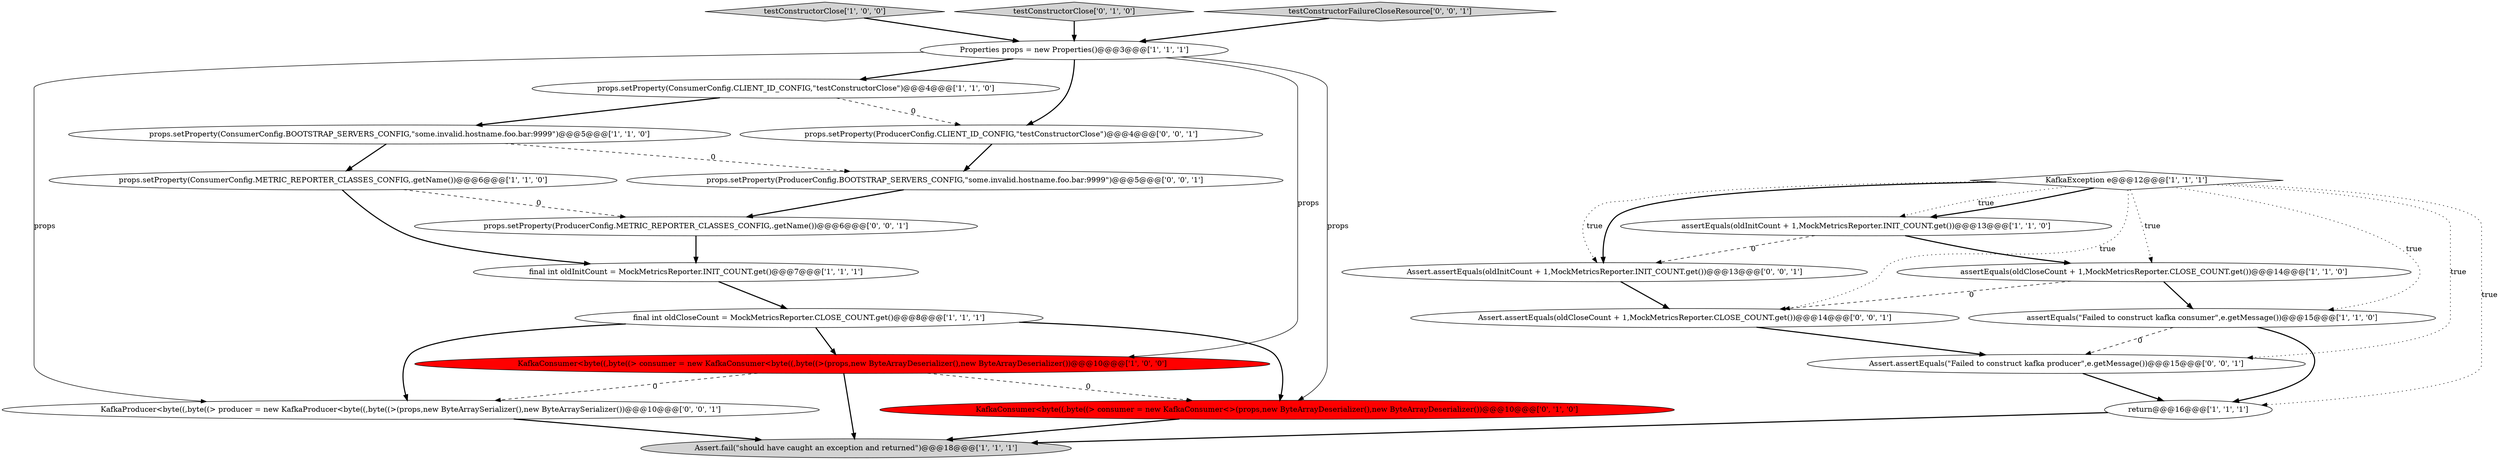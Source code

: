 digraph {
9 [style = filled, label = "Properties props = new Properties()@@@3@@@['1', '1', '1']", fillcolor = white, shape = ellipse image = "AAA0AAABBB1BBB"];
21 [style = filled, label = "KafkaProducer<byte((,byte((> producer = new KafkaProducer<byte((,byte((>(props,new ByteArraySerializer(),new ByteArraySerializer())@@@10@@@['0', '0', '1']", fillcolor = white, shape = ellipse image = "AAA0AAABBB3BBB"];
7 [style = filled, label = "testConstructorClose['1', '0', '0']", fillcolor = lightgray, shape = diamond image = "AAA0AAABBB1BBB"];
4 [style = filled, label = "assertEquals(\"Failed to construct kafka consumer\",e.getMessage())@@@15@@@['1', '1', '0']", fillcolor = white, shape = ellipse image = "AAA0AAABBB1BBB"];
3 [style = filled, label = "final int oldCloseCount = MockMetricsReporter.CLOSE_COUNT.get()@@@8@@@['1', '1', '1']", fillcolor = white, shape = ellipse image = "AAA0AAABBB1BBB"];
19 [style = filled, label = "props.setProperty(ProducerConfig.METRIC_REPORTER_CLASSES_CONFIG,.getName())@@@6@@@['0', '0', '1']", fillcolor = white, shape = ellipse image = "AAA0AAABBB3BBB"];
2 [style = filled, label = "props.setProperty(ConsumerConfig.CLIENT_ID_CONFIG,\"testConstructorClose\")@@@4@@@['1', '1', '0']", fillcolor = white, shape = ellipse image = "AAA0AAABBB1BBB"];
1 [style = filled, label = "props.setProperty(ConsumerConfig.BOOTSTRAP_SERVERS_CONFIG,\"some.invalid.hostname.foo.bar:9999\")@@@5@@@['1', '1', '0']", fillcolor = white, shape = ellipse image = "AAA0AAABBB1BBB"];
5 [style = filled, label = "props.setProperty(ConsumerConfig.METRIC_REPORTER_CLASSES_CONFIG,.getName())@@@6@@@['1', '1', '0']", fillcolor = white, shape = ellipse image = "AAA0AAABBB1BBB"];
0 [style = filled, label = "final int oldInitCount = MockMetricsReporter.INIT_COUNT.get()@@@7@@@['1', '1', '1']", fillcolor = white, shape = ellipse image = "AAA0AAABBB1BBB"];
10 [style = filled, label = "KafkaException e@@@12@@@['1', '1', '1']", fillcolor = white, shape = diamond image = "AAA0AAABBB1BBB"];
8 [style = filled, label = "assertEquals(oldCloseCount + 1,MockMetricsReporter.CLOSE_COUNT.get())@@@14@@@['1', '1', '0']", fillcolor = white, shape = ellipse image = "AAA0AAABBB1BBB"];
23 [style = filled, label = "Assert.assertEquals(oldCloseCount + 1,MockMetricsReporter.CLOSE_COUNT.get())@@@14@@@['0', '0', '1']", fillcolor = white, shape = ellipse image = "AAA0AAABBB3BBB"];
13 [style = filled, label = "Assert.fail(\"should have caught an exception and returned\")@@@18@@@['1', '1', '1']", fillcolor = lightgray, shape = ellipse image = "AAA0AAABBB1BBB"];
16 [style = filled, label = "Assert.assertEquals(\"Failed to construct kafka producer\",e.getMessage())@@@15@@@['0', '0', '1']", fillcolor = white, shape = ellipse image = "AAA0AAABBB3BBB"];
11 [style = filled, label = "assertEquals(oldInitCount + 1,MockMetricsReporter.INIT_COUNT.get())@@@13@@@['1', '1', '0']", fillcolor = white, shape = ellipse image = "AAA0AAABBB1BBB"];
15 [style = filled, label = "testConstructorClose['0', '1', '0']", fillcolor = lightgray, shape = diamond image = "AAA0AAABBB2BBB"];
20 [style = filled, label = "Assert.assertEquals(oldInitCount + 1,MockMetricsReporter.INIT_COUNT.get())@@@13@@@['0', '0', '1']", fillcolor = white, shape = ellipse image = "AAA0AAABBB3BBB"];
12 [style = filled, label = "KafkaConsumer<byte((,byte((> consumer = new KafkaConsumer<byte((,byte((>(props,new ByteArrayDeserializer(),new ByteArrayDeserializer())@@@10@@@['1', '0', '0']", fillcolor = red, shape = ellipse image = "AAA1AAABBB1BBB"];
22 [style = filled, label = "props.setProperty(ProducerConfig.CLIENT_ID_CONFIG,\"testConstructorClose\")@@@4@@@['0', '0', '1']", fillcolor = white, shape = ellipse image = "AAA0AAABBB3BBB"];
6 [style = filled, label = "return@@@16@@@['1', '1', '1']", fillcolor = white, shape = ellipse image = "AAA0AAABBB1BBB"];
14 [style = filled, label = "KafkaConsumer<byte((,byte((> consumer = new KafkaConsumer<>(props,new ByteArrayDeserializer(),new ByteArrayDeserializer())@@@10@@@['0', '1', '0']", fillcolor = red, shape = ellipse image = "AAA1AAABBB2BBB"];
18 [style = filled, label = "testConstructorFailureCloseResource['0', '0', '1']", fillcolor = lightgray, shape = diamond image = "AAA0AAABBB3BBB"];
17 [style = filled, label = "props.setProperty(ProducerConfig.BOOTSTRAP_SERVERS_CONFIG,\"some.invalid.hostname.foo.bar:9999\")@@@5@@@['0', '0', '1']", fillcolor = white, shape = ellipse image = "AAA0AAABBB3BBB"];
1->5 [style = bold, label=""];
0->3 [style = bold, label=""];
9->22 [style = bold, label=""];
10->8 [style = dotted, label="true"];
23->16 [style = bold, label=""];
10->20 [style = bold, label=""];
9->21 [style = solid, label="props"];
10->6 [style = dotted, label="true"];
11->20 [style = dashed, label="0"];
4->16 [style = dashed, label="0"];
9->2 [style = bold, label=""];
4->6 [style = bold, label=""];
2->1 [style = bold, label=""];
16->6 [style = bold, label=""];
3->14 [style = bold, label=""];
8->23 [style = dashed, label="0"];
3->12 [style = bold, label=""];
9->14 [style = solid, label="props"];
17->19 [style = bold, label=""];
12->21 [style = dashed, label="0"];
19->0 [style = bold, label=""];
7->9 [style = bold, label=""];
12->13 [style = bold, label=""];
1->17 [style = dashed, label="0"];
10->23 [style = dotted, label="true"];
12->14 [style = dashed, label="0"];
20->23 [style = bold, label=""];
5->0 [style = bold, label=""];
10->11 [style = dotted, label="true"];
15->9 [style = bold, label=""];
10->20 [style = dotted, label="true"];
6->13 [style = bold, label=""];
18->9 [style = bold, label=""];
22->17 [style = bold, label=""];
11->8 [style = bold, label=""];
3->21 [style = bold, label=""];
8->4 [style = bold, label=""];
14->13 [style = bold, label=""];
10->4 [style = dotted, label="true"];
9->12 [style = solid, label="props"];
10->16 [style = dotted, label="true"];
2->22 [style = dashed, label="0"];
5->19 [style = dashed, label="0"];
21->13 [style = bold, label=""];
10->11 [style = bold, label=""];
}
